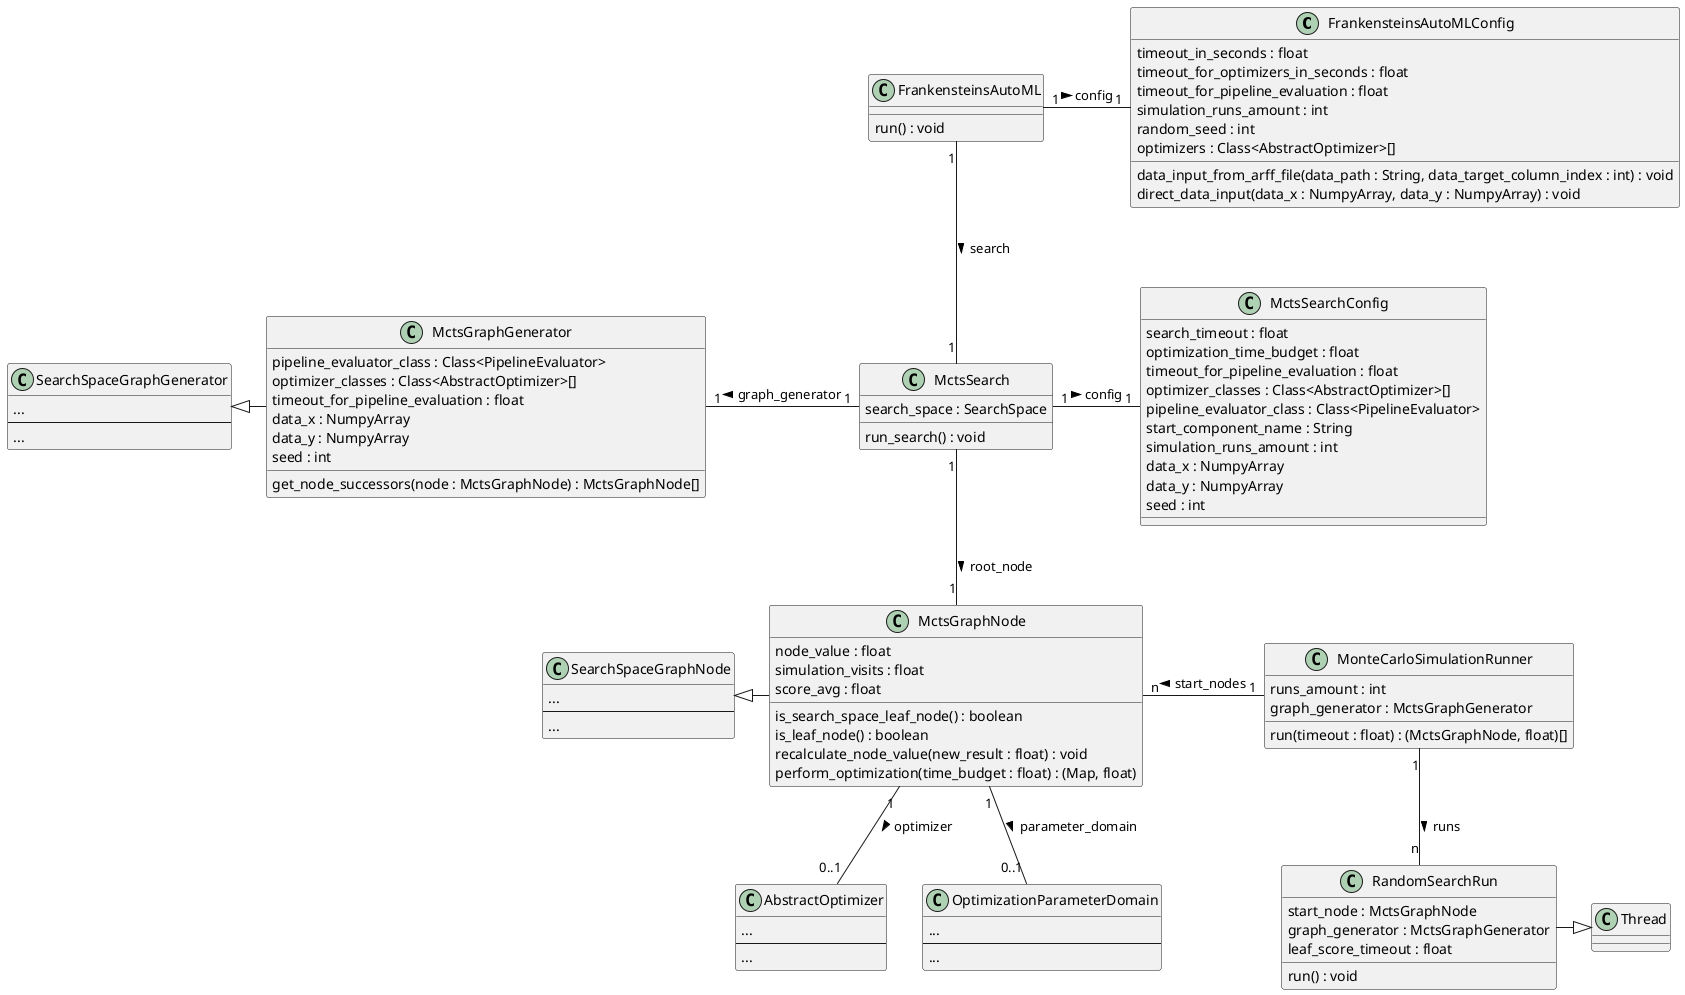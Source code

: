@startuml MctsAutoML

class FrankensteinsAutoMLConfig {
    timeout_in_seconds : float
    timeout_for_optimizers_in_seconds : float
    timeout_for_pipeline_evaluation : float
    simulation_runs_amount : int
    random_seed : int
    optimizers : Class<AbstractOptimizer>[]
    data_input_from_arff_file(data_path : String, data_target_column_index : int) : void
    direct_data_input(data_x : NumpyArray, data_y : NumpyArray) : void
}

class FrankensteinsAutoML {
    run() : void
}

class MctsSearch {
    search_space : SearchSpace
    run_search() : void
}


class MctsSearchConfig {
    search_timeout : float
    optimization_time_budget : float
    timeout_for_pipeline_evaluation : float
    optimizer_classes : Class<AbstractOptimizer>[]
    pipeline_evaluator_class : Class<PipelineEvaluator>
    start_component_name : String
    simulation_runs_amount : int
    data_x : NumpyArray
    data_y : NumpyArray
    seed : int 
}

class MctsGraphNode {
    node_value : float
    simulation_visits : float
    score_avg : float
    is_search_space_leaf_node() : boolean
    is_leaf_node() : boolean
    recalculate_node_value(new_result : float) : void
    perform_optimization(time_budget : float) : (Map, float)    
}

class AbstractOptimizer {
    ...
    ---
    ...
}

class OptimizationParameterDomain {
    ...
    ---
    ...
}

class MctsGraphGenerator {
    pipeline_evaluator_class : Class<PipelineEvaluator>
    optimizer_classes : Class<AbstractOptimizer>[]
    timeout_for_pipeline_evaluation : float
    data_x : NumpyArray
    data_y : NumpyArray
    seed : int
    get_node_successors(node : MctsGraphNode) : MctsGraphNode[]
}

class SearchSpaceGraphGenerator {
    ...
    ---
    ...
}

class SearchSpaceGraphNode {
    ...
    ---
    ...
}

class MonteCarloSimulationRunner {
    runs_amount : int
    graph_generator : MctsGraphGenerator
    run(timeout : float) : (MctsGraphNode, float)[]
}

class RandomSearchRun {
    start_node : MctsGraphNode
    graph_generator : MctsGraphGenerator
    leaf_score_timeout : float
    run() : void
}

FrankensteinsAutoML "1" -right- "1" FrankensteinsAutoMLConfig : config >
FrankensteinsAutoML "1" -down- "1" MctsSearch : search >
MctsSearch "1" -right- "1" MctsSearchConfig : config >
MctsSearch "1" -down- "1" MctsGraphNode : root_node >
MctsSearch "1" -left- "1" MctsGraphGenerator : graph_generator >
SearchSpaceGraphGenerator ^-right- MctsGraphGenerator
SearchSpaceGraphNode ^-right- MctsGraphNode
MonteCarloSimulationRunner "1" -left- "n" MctsGraphNode : start_nodes >
MonteCarloSimulationRunner "1" -down- "n" RandomSearchRun : runs >
Thread ^-left- RandomSearchRun
MctsGraphNode "1" -- "0..1" AbstractOptimizer : optimizer >
MctsGraphNode "1" -- "0..1" OptimizationParameterDomain : parameter_domain >
@enduml